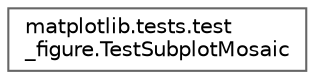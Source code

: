 digraph "Graphical Class Hierarchy"
{
 // LATEX_PDF_SIZE
  bgcolor="transparent";
  edge [fontname=Helvetica,fontsize=10,labelfontname=Helvetica,labelfontsize=10];
  node [fontname=Helvetica,fontsize=10,shape=box,height=0.2,width=0.4];
  rankdir="LR";
  Node0 [id="Node000000",label="matplotlib.tests.test\l_figure.TestSubplotMosaic",height=0.2,width=0.4,color="grey40", fillcolor="white", style="filled",URL="$d9/d1d/classmatplotlib_1_1tests_1_1test__figure_1_1TestSubplotMosaic.html",tooltip=" "];
}

